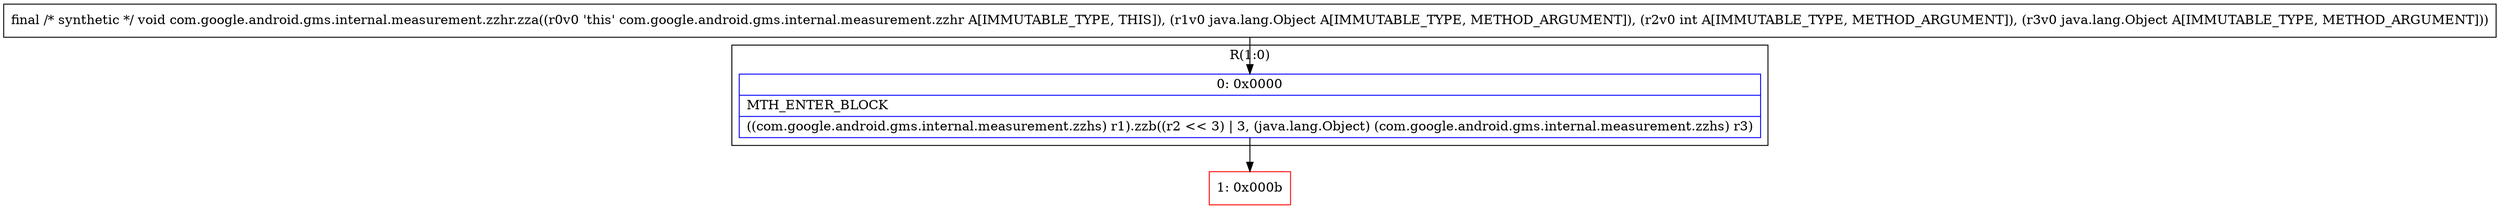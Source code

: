 digraph "CFG forcom.google.android.gms.internal.measurement.zzhr.zza(Ljava\/lang\/Object;ILjava\/lang\/Object;)V" {
subgraph cluster_Region_1633827213 {
label = "R(1:0)";
node [shape=record,color=blue];
Node_0 [shape=record,label="{0\:\ 0x0000|MTH_ENTER_BLOCK\l|((com.google.android.gms.internal.measurement.zzhs) r1).zzb((r2 \<\< 3) \| 3, (java.lang.Object) (com.google.android.gms.internal.measurement.zzhs) r3)\l}"];
}
Node_1 [shape=record,color=red,label="{1\:\ 0x000b}"];
MethodNode[shape=record,label="{final \/* synthetic *\/ void com.google.android.gms.internal.measurement.zzhr.zza((r0v0 'this' com.google.android.gms.internal.measurement.zzhr A[IMMUTABLE_TYPE, THIS]), (r1v0 java.lang.Object A[IMMUTABLE_TYPE, METHOD_ARGUMENT]), (r2v0 int A[IMMUTABLE_TYPE, METHOD_ARGUMENT]), (r3v0 java.lang.Object A[IMMUTABLE_TYPE, METHOD_ARGUMENT])) }"];
MethodNode -> Node_0;
Node_0 -> Node_1;
}

